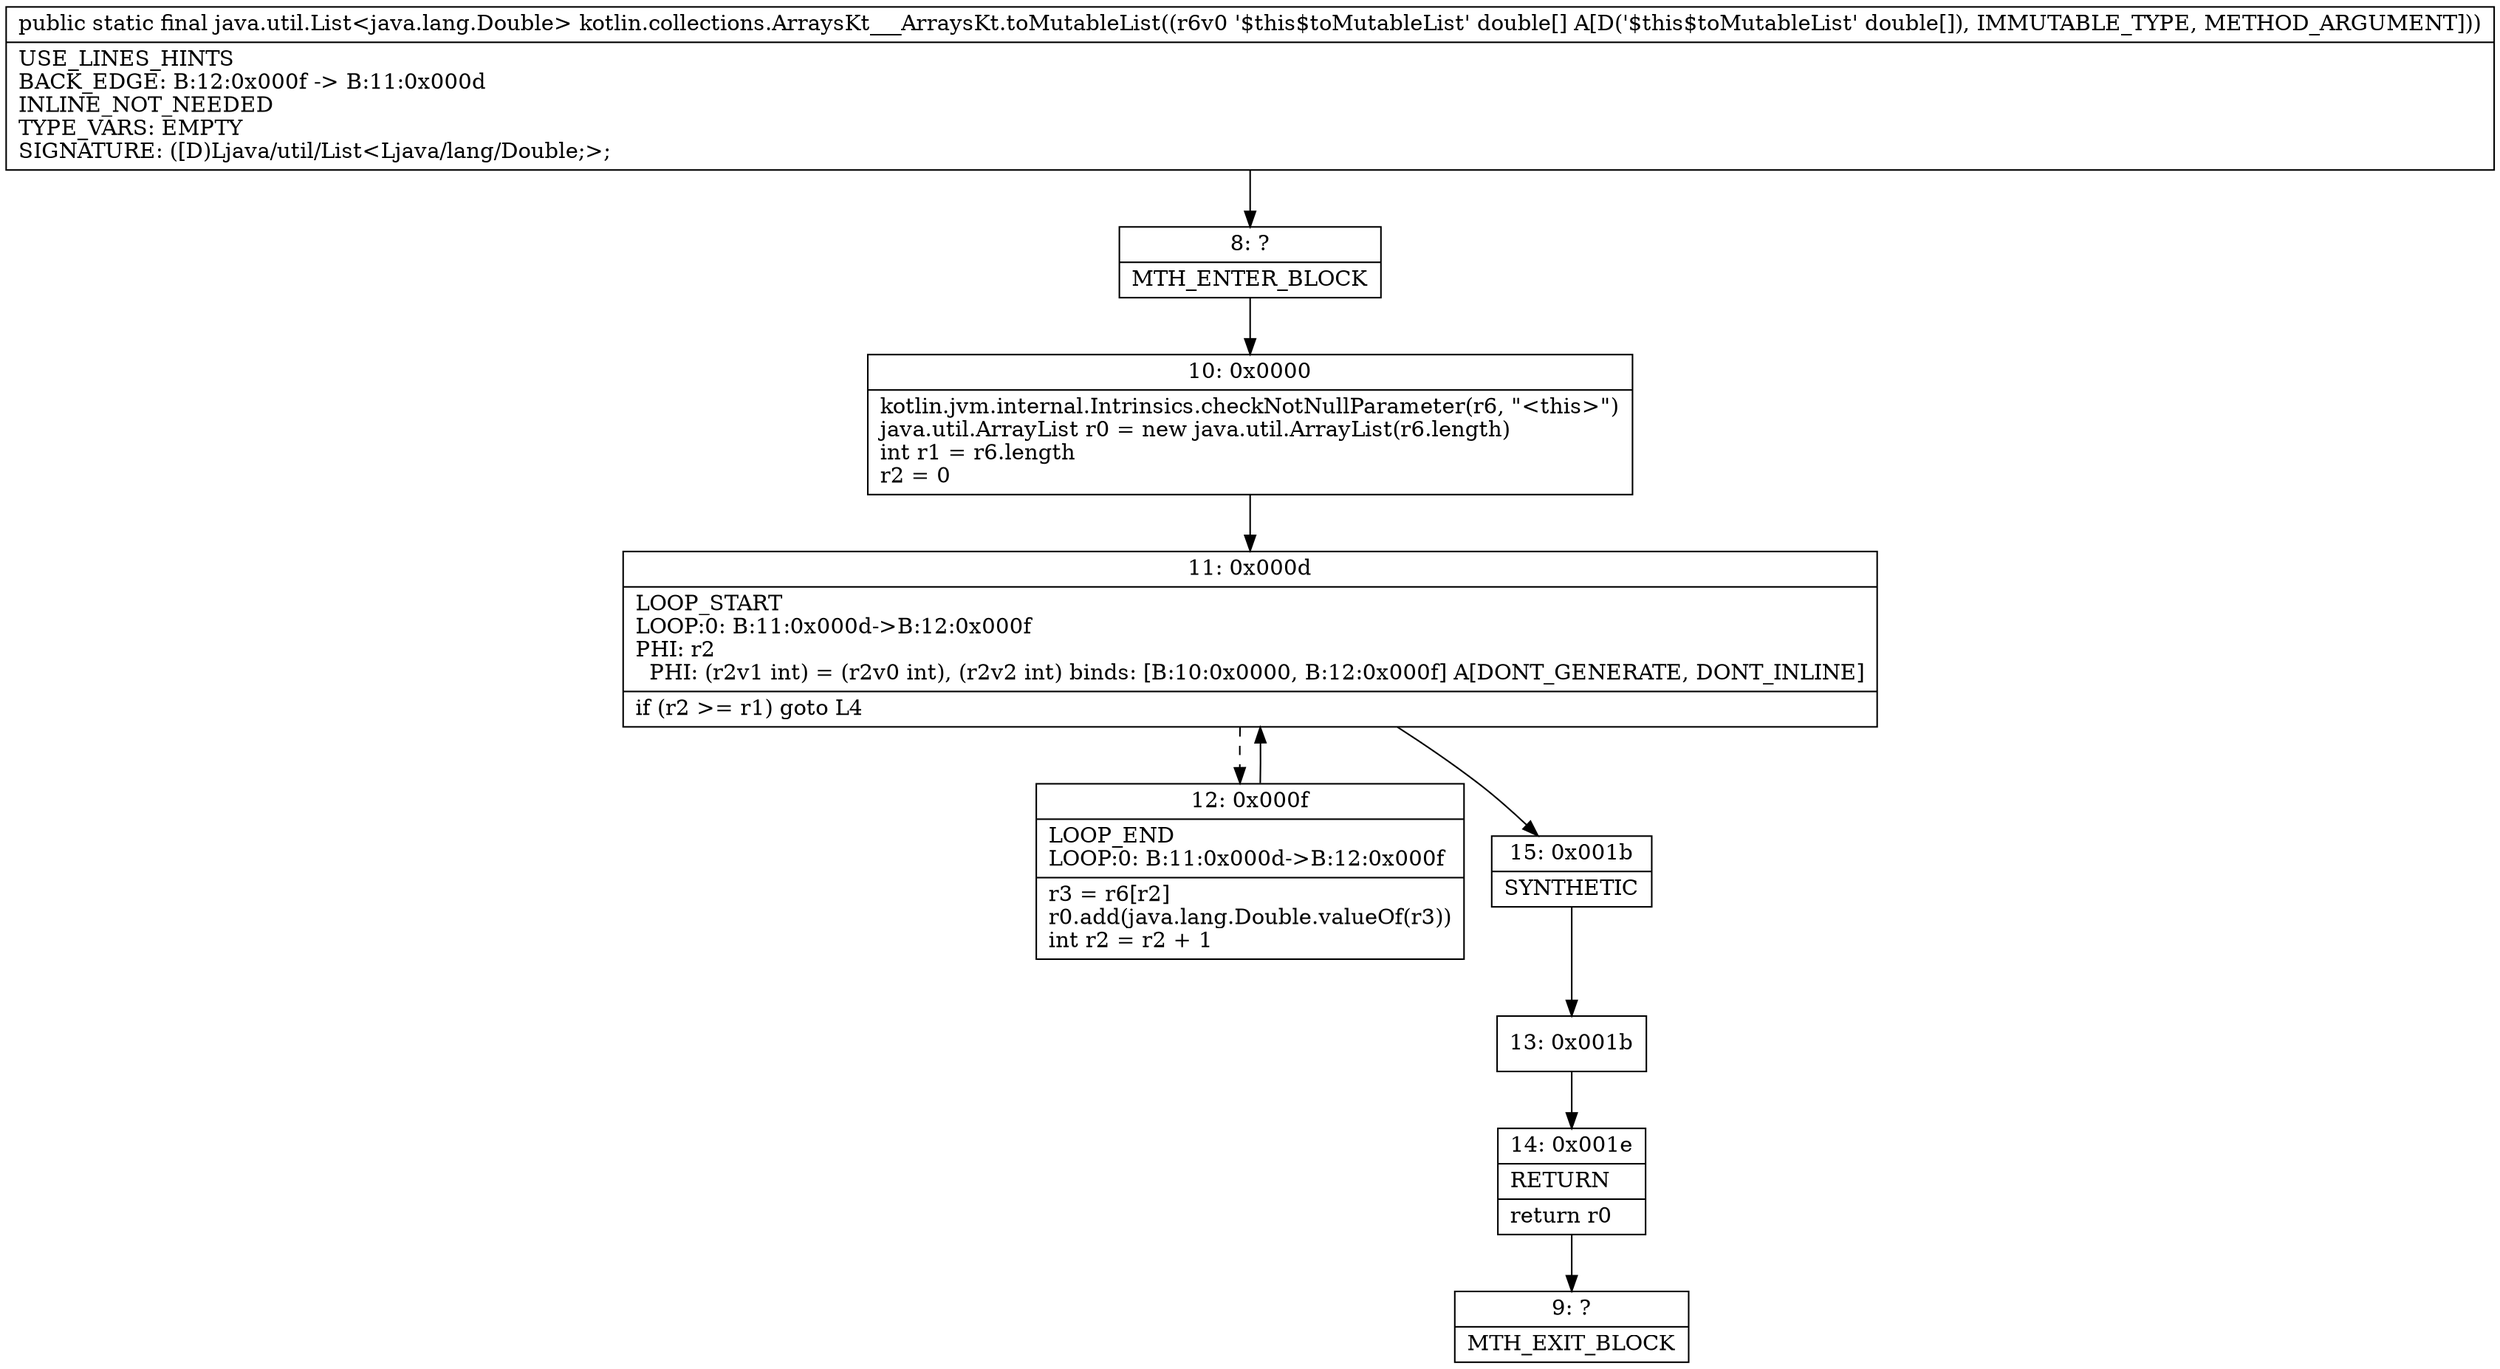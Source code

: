 digraph "CFG forkotlin.collections.ArraysKt___ArraysKt.toMutableList([D)Ljava\/util\/List;" {
Node_8 [shape=record,label="{8\:\ ?|MTH_ENTER_BLOCK\l}"];
Node_10 [shape=record,label="{10\:\ 0x0000|kotlin.jvm.internal.Intrinsics.checkNotNullParameter(r6, \"\<this\>\")\ljava.util.ArrayList r0 = new java.util.ArrayList(r6.length)\lint r1 = r6.length\lr2 = 0\l}"];
Node_11 [shape=record,label="{11\:\ 0x000d|LOOP_START\lLOOP:0: B:11:0x000d\-\>B:12:0x000f\lPHI: r2 \l  PHI: (r2v1 int) = (r2v0 int), (r2v2 int) binds: [B:10:0x0000, B:12:0x000f] A[DONT_GENERATE, DONT_INLINE]\l|if (r2 \>= r1) goto L4\l}"];
Node_12 [shape=record,label="{12\:\ 0x000f|LOOP_END\lLOOP:0: B:11:0x000d\-\>B:12:0x000f\l|r3 = r6[r2]\lr0.add(java.lang.Double.valueOf(r3))\lint r2 = r2 + 1\l}"];
Node_15 [shape=record,label="{15\:\ 0x001b|SYNTHETIC\l}"];
Node_13 [shape=record,label="{13\:\ 0x001b}"];
Node_14 [shape=record,label="{14\:\ 0x001e|RETURN\l|return r0\l}"];
Node_9 [shape=record,label="{9\:\ ?|MTH_EXIT_BLOCK\l}"];
MethodNode[shape=record,label="{public static final java.util.List\<java.lang.Double\> kotlin.collections.ArraysKt___ArraysKt.toMutableList((r6v0 '$this$toMutableList' double[] A[D('$this$toMutableList' double[]), IMMUTABLE_TYPE, METHOD_ARGUMENT]))  | USE_LINES_HINTS\lBACK_EDGE: B:12:0x000f \-\> B:11:0x000d\lINLINE_NOT_NEEDED\lTYPE_VARS: EMPTY\lSIGNATURE: ([D)Ljava\/util\/List\<Ljava\/lang\/Double;\>;\l}"];
MethodNode -> Node_8;Node_8 -> Node_10;
Node_10 -> Node_11;
Node_11 -> Node_12[style=dashed];
Node_11 -> Node_15;
Node_12 -> Node_11;
Node_15 -> Node_13;
Node_13 -> Node_14;
Node_14 -> Node_9;
}

